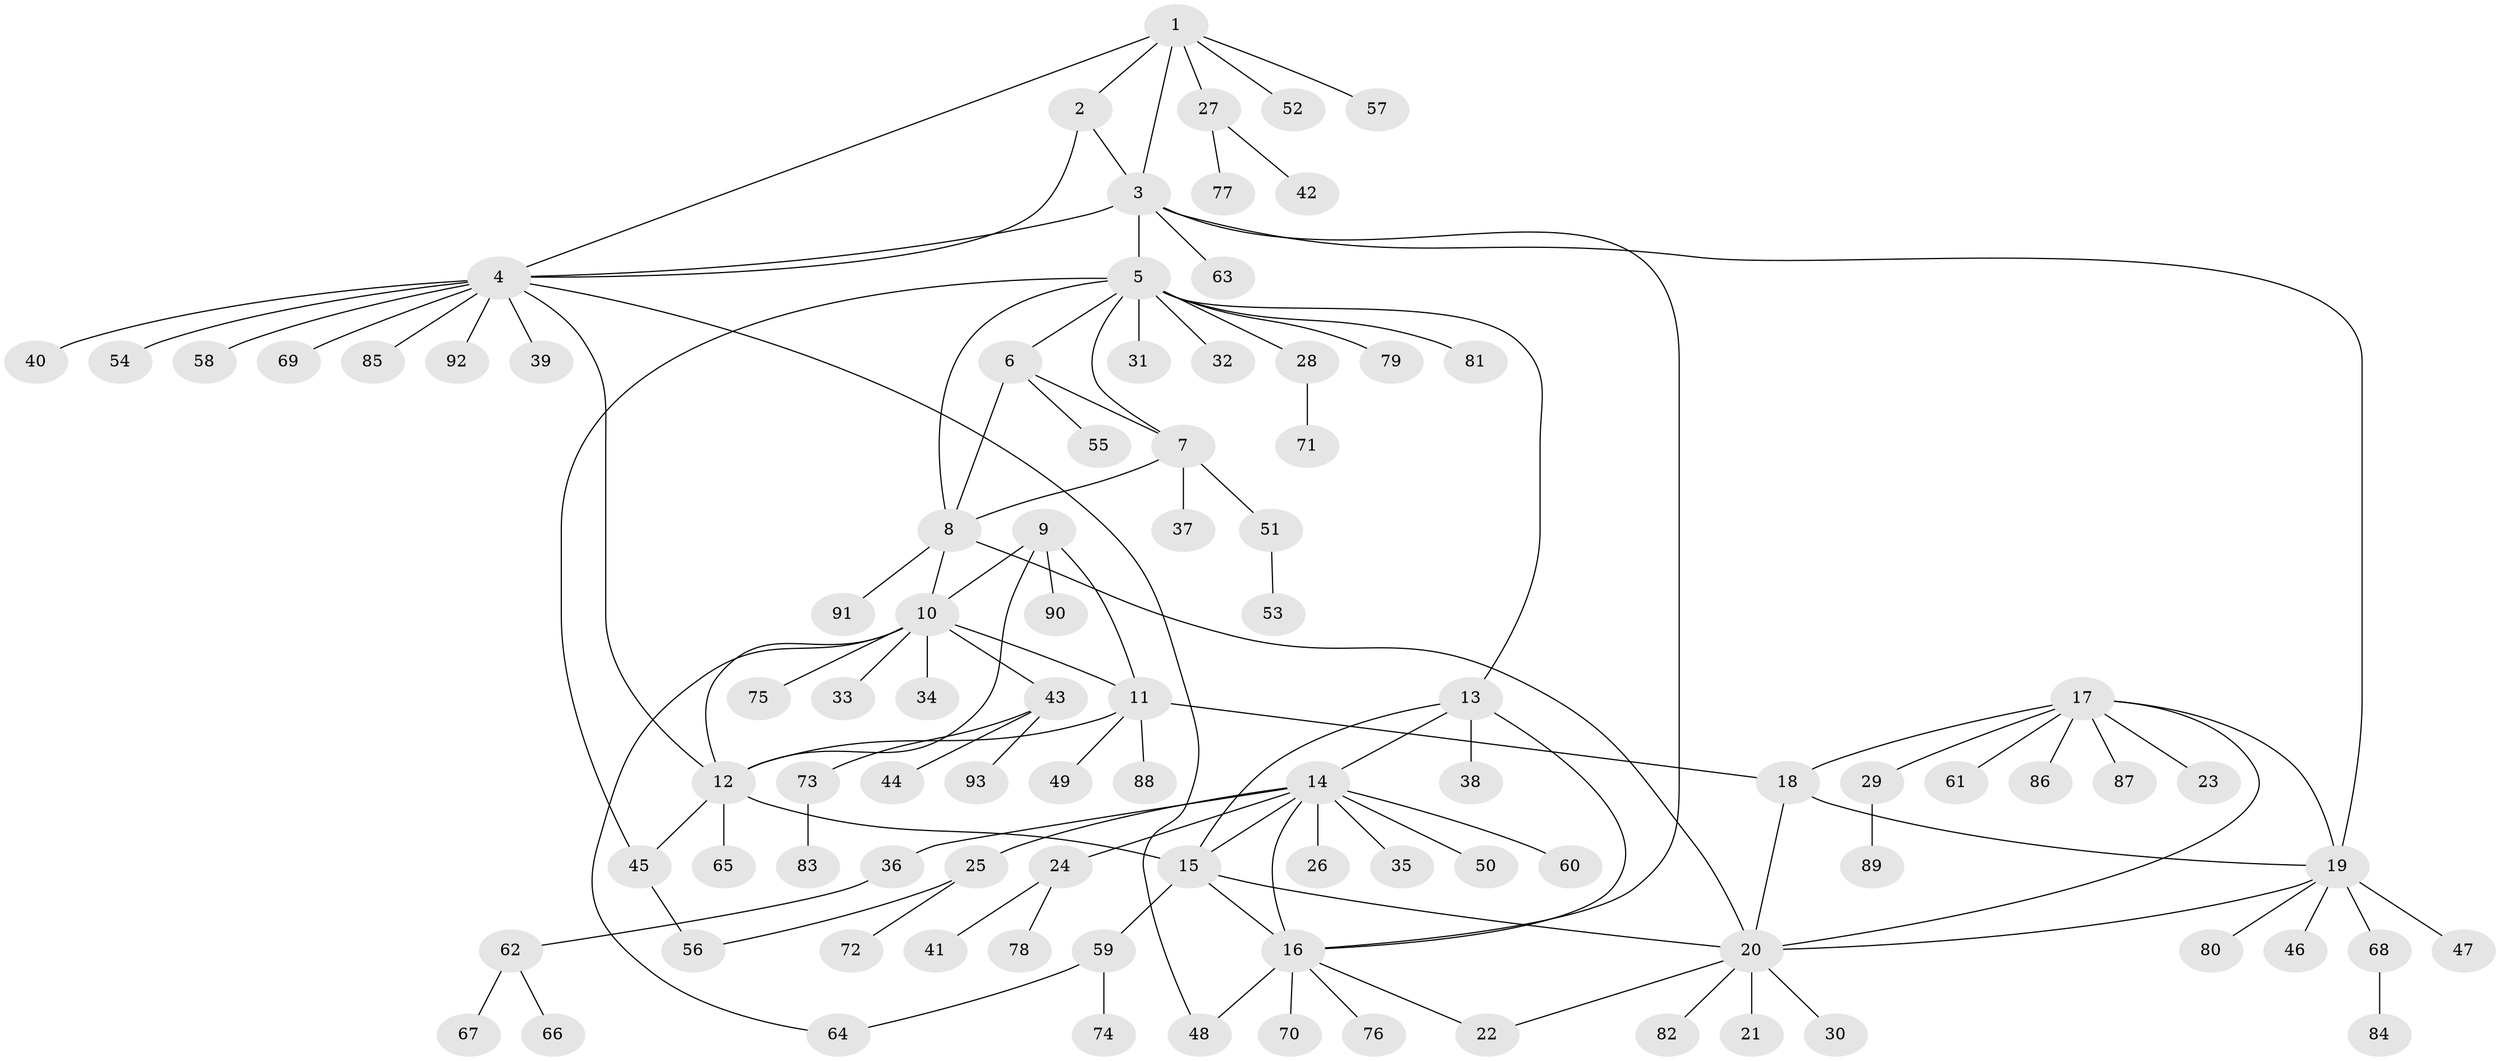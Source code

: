 // coarse degree distribution, {6: 0.08333333333333333, 10: 0.013888888888888888, 11: 0.041666666666666664, 4: 0.013888888888888888, 3: 0.027777777777777776, 7: 0.027777777777777776, 13: 0.013888888888888888, 1: 0.6944444444444444, 2: 0.08333333333333333}
// Generated by graph-tools (version 1.1) at 2025/42/03/06/25 10:42:14]
// undirected, 93 vertices, 118 edges
graph export_dot {
graph [start="1"]
  node [color=gray90,style=filled];
  1;
  2;
  3;
  4;
  5;
  6;
  7;
  8;
  9;
  10;
  11;
  12;
  13;
  14;
  15;
  16;
  17;
  18;
  19;
  20;
  21;
  22;
  23;
  24;
  25;
  26;
  27;
  28;
  29;
  30;
  31;
  32;
  33;
  34;
  35;
  36;
  37;
  38;
  39;
  40;
  41;
  42;
  43;
  44;
  45;
  46;
  47;
  48;
  49;
  50;
  51;
  52;
  53;
  54;
  55;
  56;
  57;
  58;
  59;
  60;
  61;
  62;
  63;
  64;
  65;
  66;
  67;
  68;
  69;
  70;
  71;
  72;
  73;
  74;
  75;
  76;
  77;
  78;
  79;
  80;
  81;
  82;
  83;
  84;
  85;
  86;
  87;
  88;
  89;
  90;
  91;
  92;
  93;
  1 -- 2;
  1 -- 3;
  1 -- 4;
  1 -- 27;
  1 -- 52;
  1 -- 57;
  2 -- 3;
  2 -- 4;
  3 -- 4;
  3 -- 5;
  3 -- 16;
  3 -- 19;
  3 -- 63;
  4 -- 12;
  4 -- 39;
  4 -- 40;
  4 -- 48;
  4 -- 54;
  4 -- 58;
  4 -- 69;
  4 -- 85;
  4 -- 92;
  5 -- 6;
  5 -- 7;
  5 -- 8;
  5 -- 13;
  5 -- 28;
  5 -- 31;
  5 -- 32;
  5 -- 45;
  5 -- 79;
  5 -- 81;
  6 -- 7;
  6 -- 8;
  6 -- 55;
  7 -- 8;
  7 -- 37;
  7 -- 51;
  8 -- 10;
  8 -- 20;
  8 -- 91;
  9 -- 10;
  9 -- 11;
  9 -- 12;
  9 -- 90;
  10 -- 11;
  10 -- 12;
  10 -- 33;
  10 -- 34;
  10 -- 43;
  10 -- 64;
  10 -- 75;
  11 -- 12;
  11 -- 18;
  11 -- 49;
  11 -- 88;
  12 -- 15;
  12 -- 45;
  12 -- 65;
  13 -- 14;
  13 -- 15;
  13 -- 16;
  13 -- 38;
  14 -- 15;
  14 -- 16;
  14 -- 24;
  14 -- 25;
  14 -- 26;
  14 -- 35;
  14 -- 36;
  14 -- 50;
  14 -- 60;
  15 -- 16;
  15 -- 20;
  15 -- 59;
  16 -- 22;
  16 -- 48;
  16 -- 70;
  16 -- 76;
  17 -- 18;
  17 -- 19;
  17 -- 20;
  17 -- 23;
  17 -- 29;
  17 -- 61;
  17 -- 86;
  17 -- 87;
  18 -- 19;
  18 -- 20;
  19 -- 20;
  19 -- 46;
  19 -- 47;
  19 -- 68;
  19 -- 80;
  20 -- 21;
  20 -- 22;
  20 -- 30;
  20 -- 82;
  24 -- 41;
  24 -- 78;
  25 -- 56;
  25 -- 72;
  27 -- 42;
  27 -- 77;
  28 -- 71;
  29 -- 89;
  36 -- 62;
  43 -- 44;
  43 -- 73;
  43 -- 93;
  45 -- 56;
  51 -- 53;
  59 -- 64;
  59 -- 74;
  62 -- 66;
  62 -- 67;
  68 -- 84;
  73 -- 83;
}
